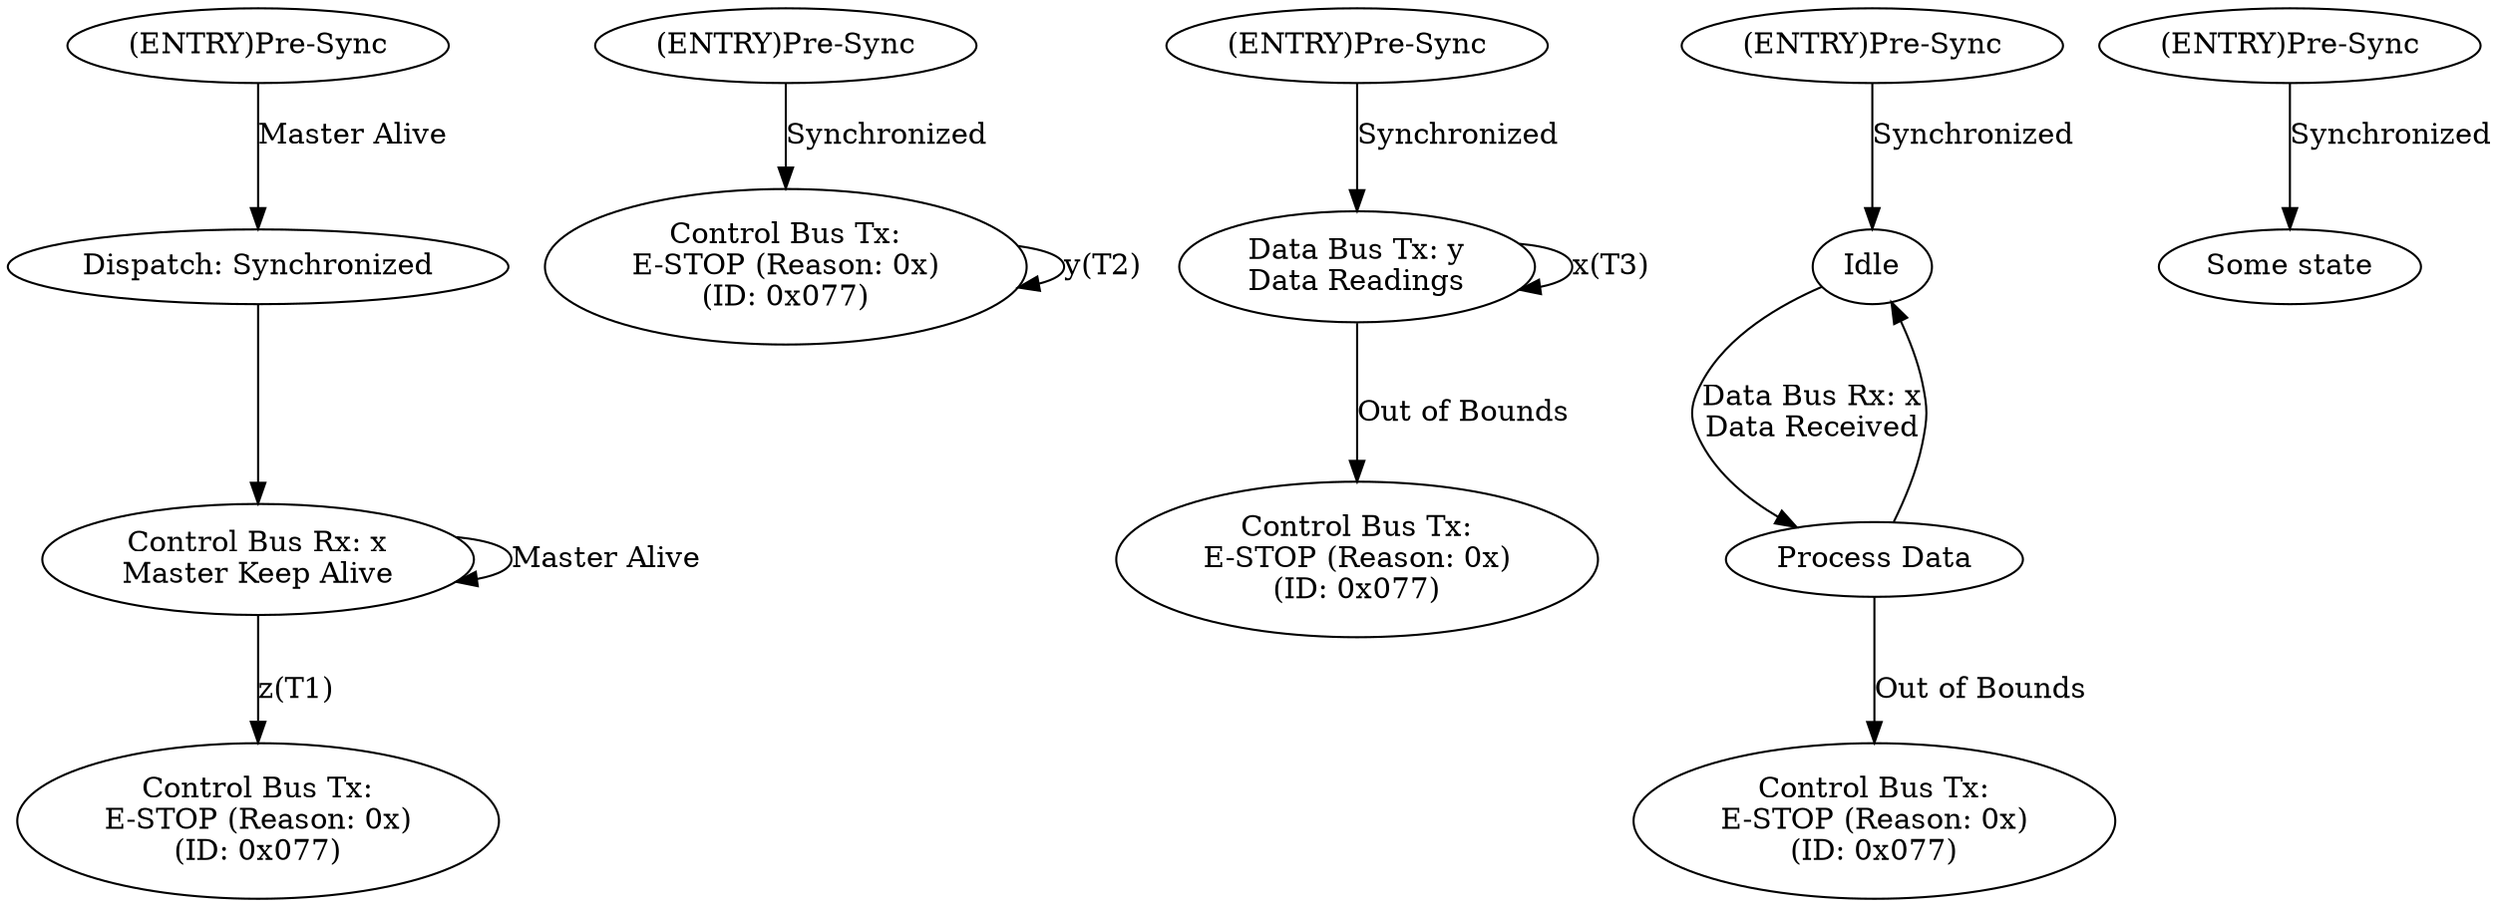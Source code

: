 digraph template {
//receiving keep alive (id x), ESTOP id y, with timeout z

S10 [label="(ENTRY)Pre-Sync"];
S11 [label="Dispatch: Synchronized"];
S12 [label="Control Bus Rx: x\nMaster Keep Alive"];
S13 [label="Control Bus Tx:\nE-STOP (Reason: 0x)\n(ID: 0x077)"];


S10 -> S11 [label="Master Alive"];
S11 -> S12 [label=" "];
S12 -> S12 [label="Master Alive"];
S12 -> S13 [label="z(T1)"];

/*sending keep alive, keep alive id x, every y ms*/

S01 [label="(ENTRY)Pre-Sync"];
S00 [label="Control Bus Tx:\nE-STOP (Reason: 0x)\n(ID: 0x077)"];

S01 -> S00 [label="Synchronized"];
S00 -> S00 [label="y(T2)"];

/*collect and process sensor data, sampling at x ms, send at CAN ID y,
ESTOP id z*/
/*one for each type of sensor*/

S30 [label="(ENTRY)Pre-Sync"];
S31 [label="Data Bus Tx: y\nData Readings"];
S32 [label="Control Bus Tx:\nE-STOP (Reason: 0x)\n(ID: 0x077)"];

S30 -> S31 [label="Synchronized"];
S31 -> S31 [label="x(T3)"];
S31 -> S32 [label="Out of Bounds"];

/*receive and process sensor data, CAN Id x*/
S41		[label="(ENTRY)Pre-Sync"];
S42		[label="Idle"];
S43		[label="Process Data"];
S44		[label="Control Bus Tx:\nE-STOP (Reason: 0x)\n(ID: 0x077)"];

S41 -> S42     [label="Synchronized"];
S42 -> S43     [label="Data Bus Rx: x\nData Received\n"];
S43 -> S44     [label="Out of Bounds"];

S43 -> S42     [label=" "];

/*any other state machine */
S50		[label="(ENTRY)Pre-Sync"];
S51   [label="Some state"];

S50 -> S51    [label="Synchronized"];

}
